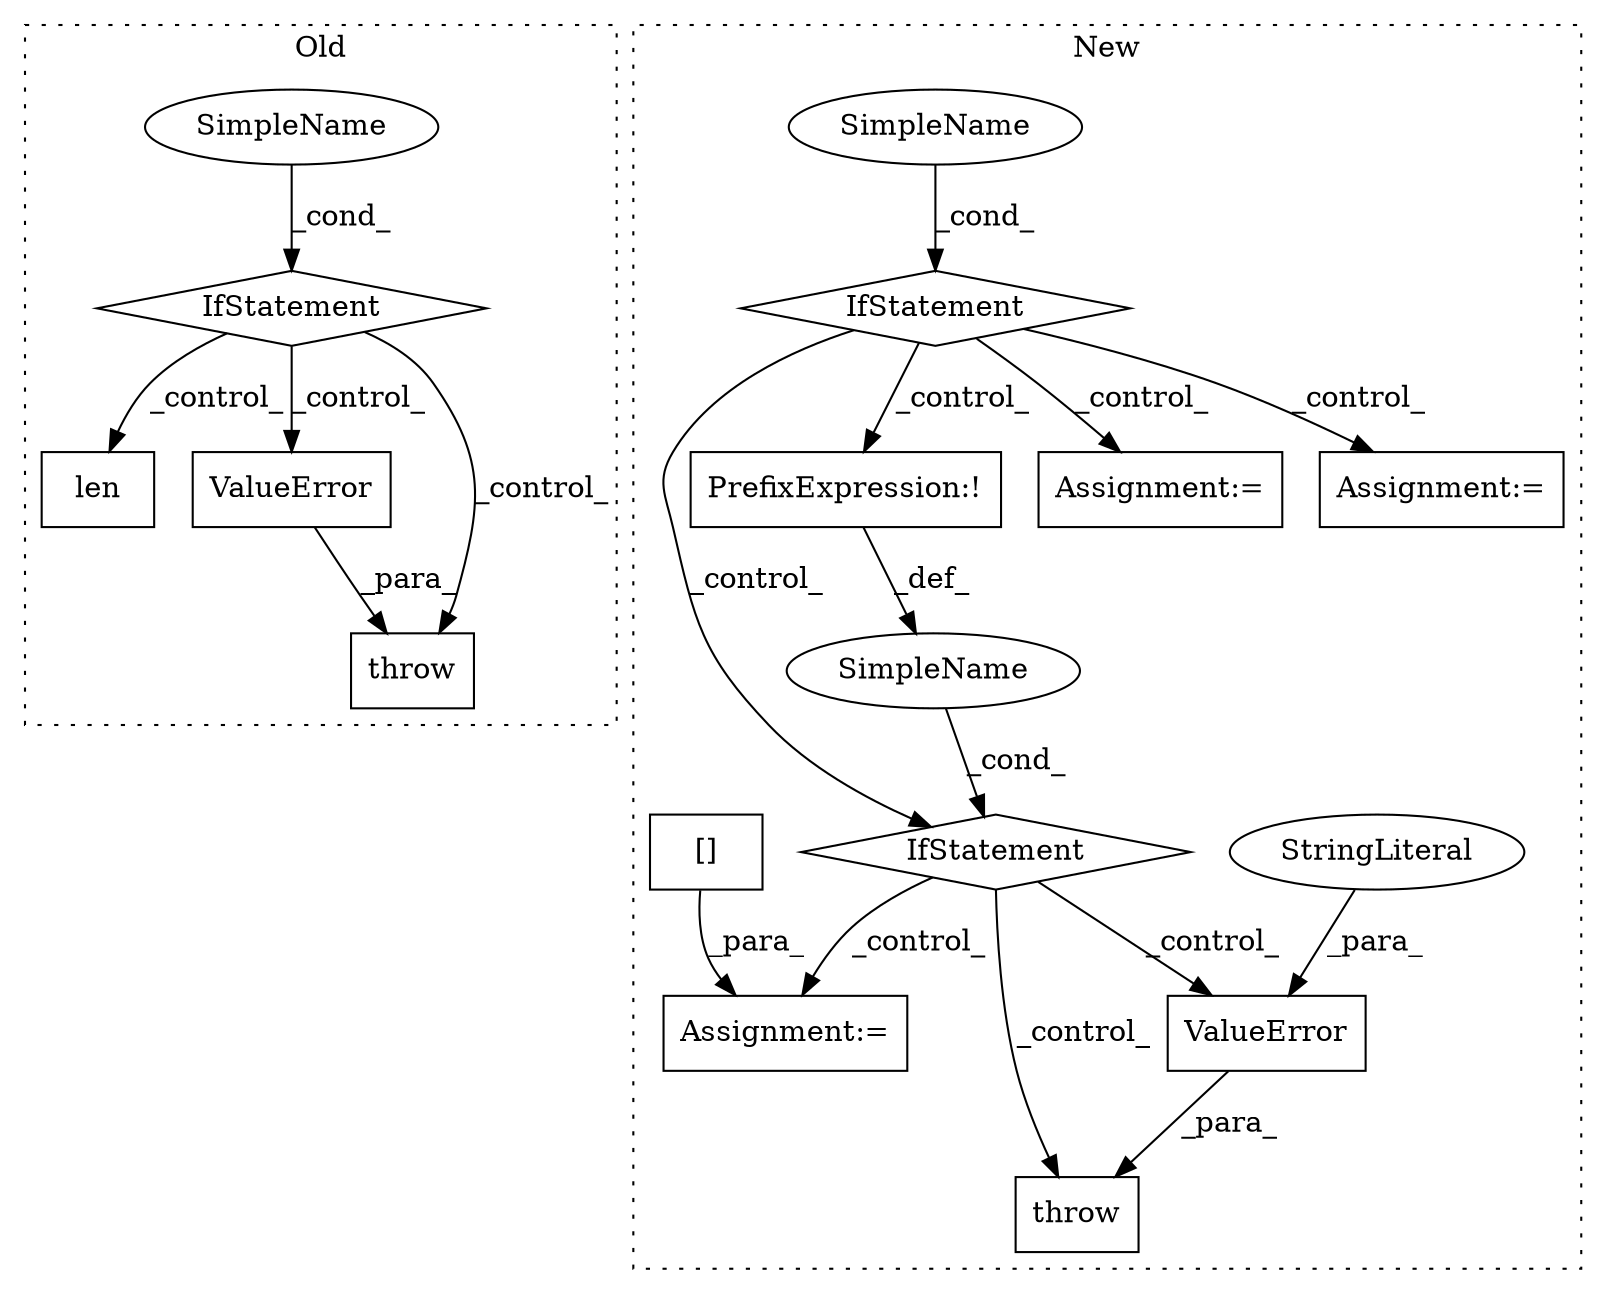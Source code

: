digraph G {
subgraph cluster0 {
1 [label="len" a="32" s="11438,11479" l="4,1" shape="box"];
10 [label="IfStatement" a="25" s="11141,11174" l="4,2" shape="diamond"];
11 [label="SimpleName" a="42" s="" l="" shape="ellipse"];
14 [label="ValueError" a="32" s="11192,11417" l="11,1" shape="box"];
17 [label="throw" a="53" s="11186" l="6" shape="box"];
label = "Old";
style="dotted";
}
subgraph cluster1 {
2 [label="ValueError" a="32" s="11106,11169" l="11,1" shape="box"];
3 [label="throw" a="53" s="11100" l="6" shape="box"];
4 [label="SimpleName" a="42" s="" l="" shape="ellipse"];
5 [label="IfStatement" a="25" s="11067,11084" l="4,2" shape="diamond"];
6 [label="Assignment:=" a="7" s="11205" l="1" shape="box"];
7 [label="StringLiteral" a="45" s="11117" l="52" shape="ellipse"];
8 [label="SimpleName" a="42" s="" l="" shape="ellipse"];
9 [label="IfStatement" a="25" s="10908,10981" l="4,2" shape="diamond"];
12 [label="PrefixExpression:!" a="38" s="11071" l="1" shape="box"];
13 [label="Assignment:=" a="7" s="11689" l="1" shape="box"];
15 [label="Assignment:=" a="7" s="11730" l="1" shape="box"];
16 [label="[]" a="2" s="11206,11220" l="13,1" shape="box"];
label = "New";
style="dotted";
}
2 -> 3 [label="_para_"];
4 -> 5 [label="_cond_"];
5 -> 3 [label="_control_"];
5 -> 2 [label="_control_"];
5 -> 6 [label="_control_"];
7 -> 2 [label="_para_"];
8 -> 9 [label="_cond_"];
9 -> 5 [label="_control_"];
9 -> 13 [label="_control_"];
9 -> 12 [label="_control_"];
9 -> 15 [label="_control_"];
10 -> 14 [label="_control_"];
10 -> 1 [label="_control_"];
10 -> 17 [label="_control_"];
11 -> 10 [label="_cond_"];
12 -> 4 [label="_def_"];
14 -> 17 [label="_para_"];
16 -> 6 [label="_para_"];
}